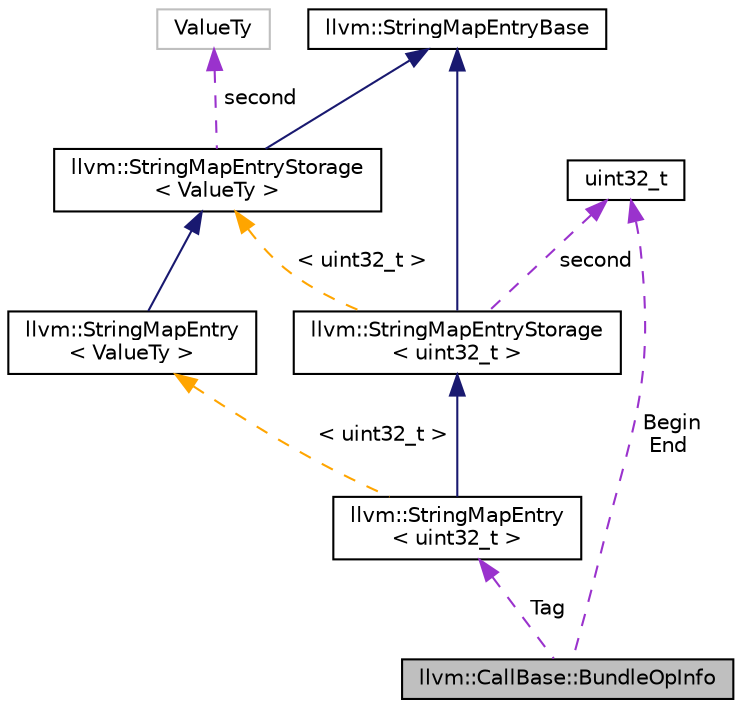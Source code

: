 digraph "llvm::CallBase::BundleOpInfo"
{
 // LATEX_PDF_SIZE
  bgcolor="transparent";
  edge [fontname="Helvetica",fontsize="10",labelfontname="Helvetica",labelfontsize="10"];
  node [fontname="Helvetica",fontsize="10",shape=record];
  Node1 [label="llvm::CallBase::BundleOpInfo",height=0.2,width=0.4,color="black", fillcolor="grey75", style="filled", fontcolor="black",tooltip="Used to keep track of an operand bundle."];
  Node2 -> Node1 [dir="back",color="darkorchid3",fontsize="10",style="dashed",label=" Tag" ,fontname="Helvetica"];
  Node2 [label="llvm::StringMapEntry\l\< uint32_t \>",height=0.2,width=0.4,color="black",URL="$classllvm_1_1StringMapEntry.html",tooltip=" "];
  Node3 -> Node2 [dir="back",color="midnightblue",fontsize="10",style="solid",fontname="Helvetica"];
  Node3 [label="llvm::StringMapEntryStorage\l\< uint32_t \>",height=0.2,width=0.4,color="black",URL="$classllvm_1_1StringMapEntryStorage.html",tooltip=" "];
  Node4 -> Node3 [dir="back",color="midnightblue",fontsize="10",style="solid",fontname="Helvetica"];
  Node4 [label="llvm::StringMapEntryBase",height=0.2,width=0.4,color="black",URL="$classllvm_1_1StringMapEntryBase.html",tooltip="StringMapEntryBase - Shared base class of StringMapEntry instances."];
  Node5 -> Node3 [dir="back",color="darkorchid3",fontsize="10",style="dashed",label=" second" ,fontname="Helvetica"];
  Node5 [label="uint32_t",height=0.2,width=0.4,color="black",URL="$classuint32__t.html",tooltip=" "];
  Node6 -> Node3 [dir="back",color="orange",fontsize="10",style="dashed",label=" \< uint32_t \>" ,fontname="Helvetica"];
  Node6 [label="llvm::StringMapEntryStorage\l\< ValueTy \>",height=0.2,width=0.4,color="black",URL="$classllvm_1_1StringMapEntryStorage.html",tooltip="StringMapEntryStorage - Holds the value in a StringMapEntry."];
  Node4 -> Node6 [dir="back",color="midnightblue",fontsize="10",style="solid",fontname="Helvetica"];
  Node7 -> Node6 [dir="back",color="darkorchid3",fontsize="10",style="dashed",label=" second" ,fontname="Helvetica"];
  Node7 [label="ValueTy",height=0.2,width=0.4,color="grey75",tooltip=" "];
  Node8 -> Node2 [dir="back",color="orange",fontsize="10",style="dashed",label=" \< uint32_t \>" ,fontname="Helvetica"];
  Node8 [label="llvm::StringMapEntry\l\< ValueTy \>",height=0.2,width=0.4,color="black",URL="$classllvm_1_1StringMapEntry.html",tooltip="StringMapEntry - This is used to represent one value that is inserted into a StringMap."];
  Node6 -> Node8 [dir="back",color="midnightblue",fontsize="10",style="solid",fontname="Helvetica"];
  Node5 -> Node1 [dir="back",color="darkorchid3",fontsize="10",style="dashed",label=" Begin\nEnd" ,fontname="Helvetica"];
}
